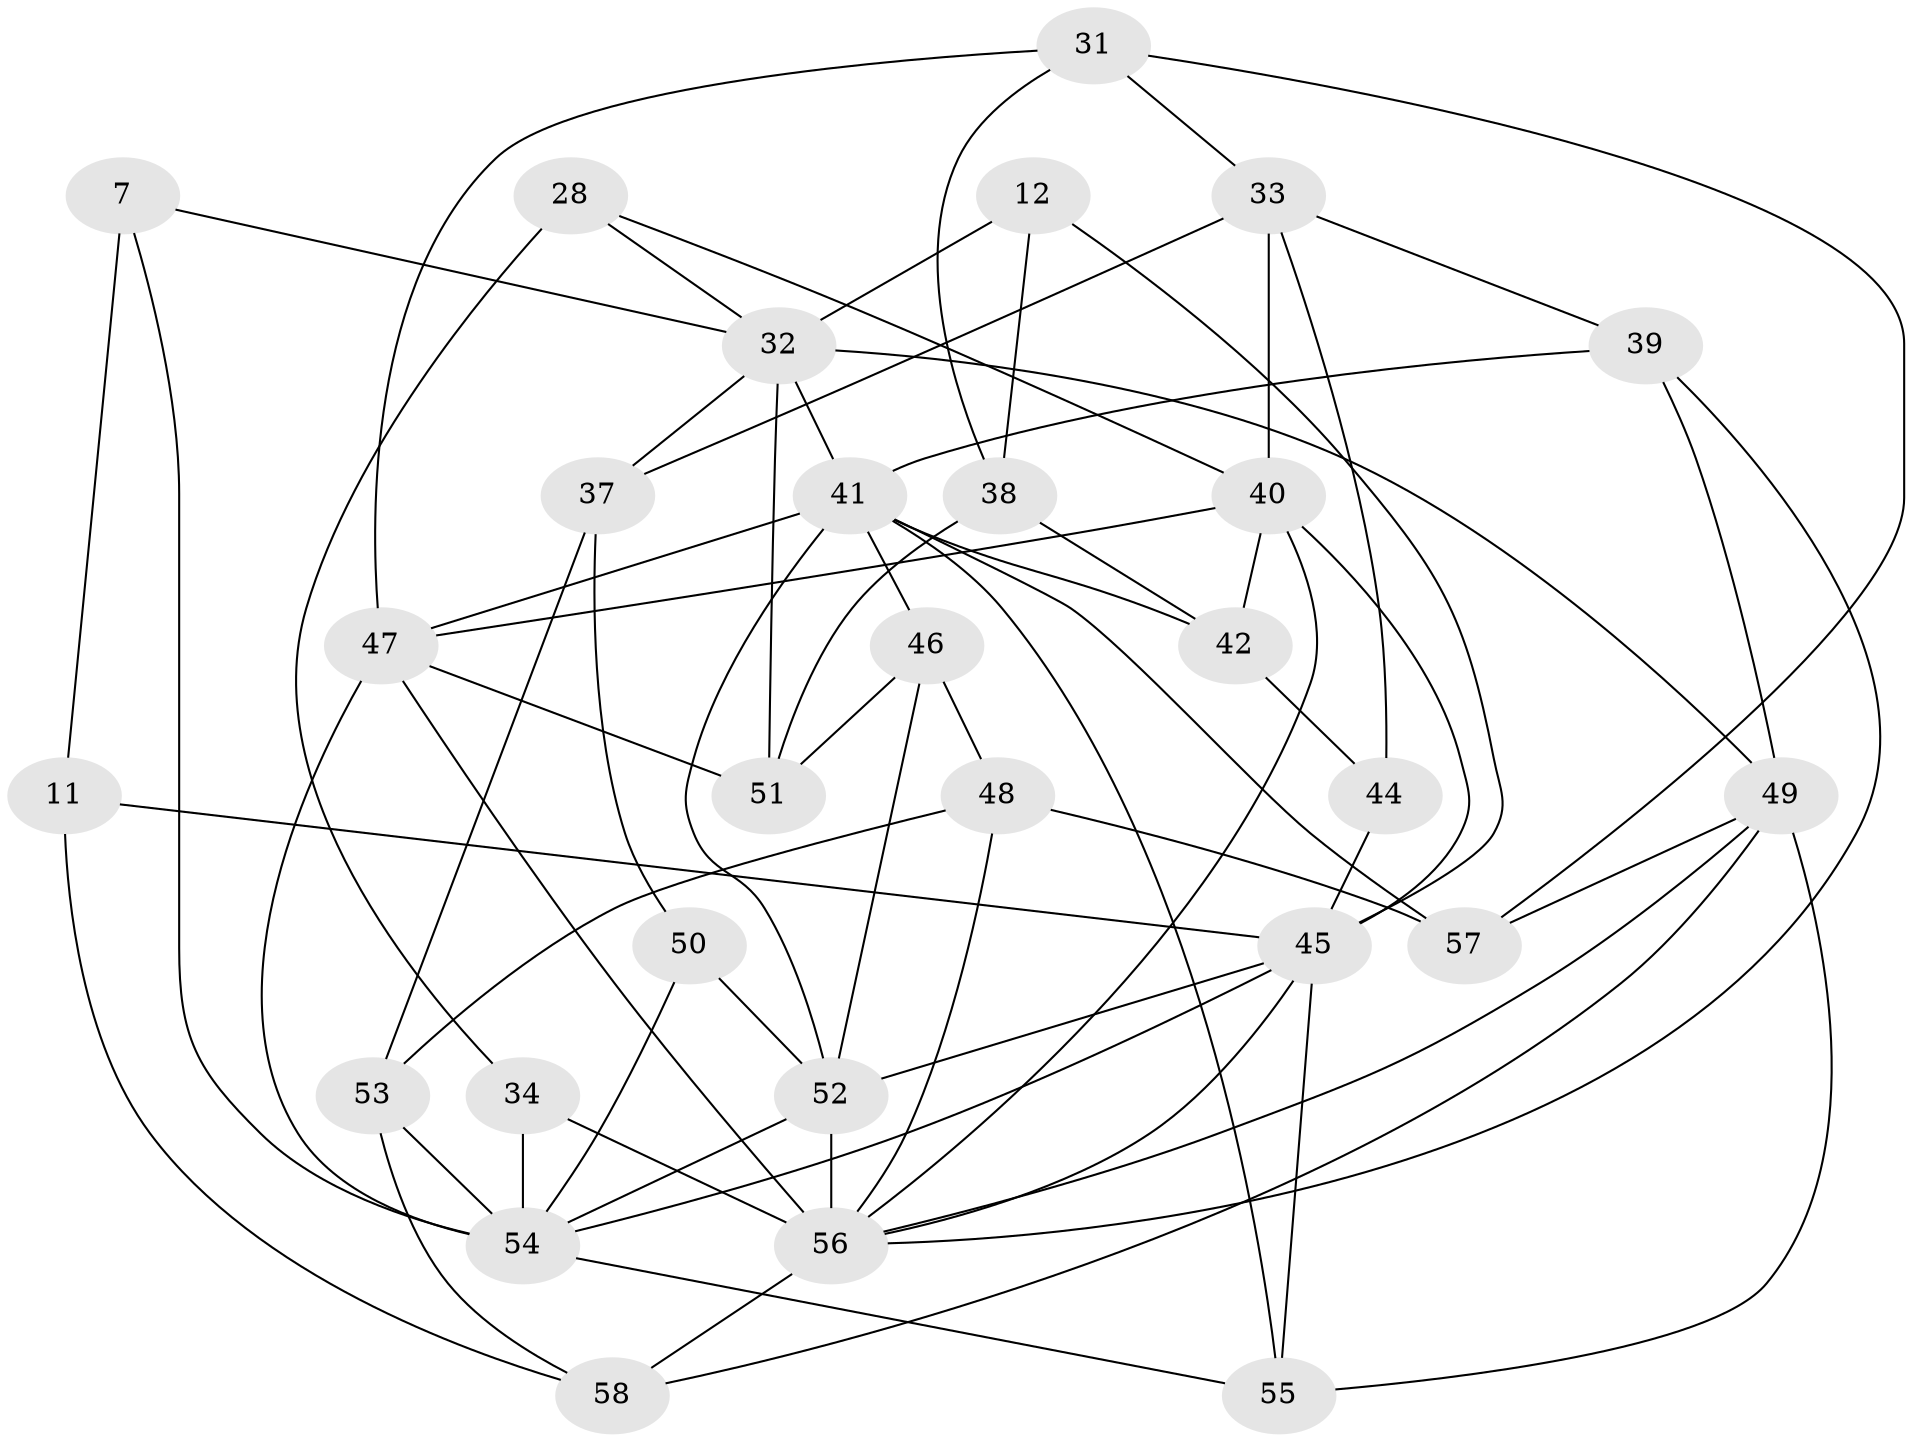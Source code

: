 // original degree distribution, {4: 1.0}
// Generated by graph-tools (version 1.1) at 2025/58/03/09/25 04:58:00]
// undirected, 29 vertices, 69 edges
graph export_dot {
graph [start="1"]
  node [color=gray90,style=filled];
  7;
  11 [super="+6"];
  12;
  28;
  31;
  32 [super="+19+16"];
  33 [super="+1"];
  34 [super="+10"];
  37;
  38;
  39;
  40 [super="+2+22"];
  41 [super="+13+23+29"];
  42;
  44;
  45 [super="+4+43"];
  46;
  47 [super="+26"];
  48;
  49 [super="+30"];
  50;
  51 [super="+24"];
  52 [super="+9"];
  53;
  54 [super="+27+35"];
  55;
  56 [super="+25+36"];
  57;
  58;
  7 -- 54;
  7 -- 11 [weight=2];
  7 -- 32;
  11 -- 45 [weight=3];
  11 -- 58;
  12 -- 45;
  12 -- 38;
  12 -- 32 [weight=2];
  28 -- 32;
  28 -- 34 [weight=2];
  28 -- 40;
  31 -- 38;
  31 -- 57;
  31 -- 33;
  31 -- 47;
  32 -- 37;
  32 -- 51 [weight=2];
  32 -- 41 [weight=2];
  32 -- 49;
  33 -- 37;
  33 -- 39;
  33 -- 44;
  33 -- 40 [weight=2];
  34 -- 54 [weight=2];
  34 -- 56 [weight=2];
  37 -- 50;
  37 -- 53;
  38 -- 51;
  38 -- 42;
  39 -- 41;
  39 -- 56;
  39 -- 49;
  40 -- 42;
  40 -- 45 [weight=2];
  40 -- 47;
  40 -- 56;
  41 -- 47 [weight=2];
  41 -- 55;
  41 -- 57;
  41 -- 46;
  41 -- 42;
  41 -- 52;
  42 -- 44;
  44 -- 45 [weight=2];
  45 -- 55;
  45 -- 56;
  45 -- 54;
  45 -- 52;
  46 -- 48;
  46 -- 52;
  46 -- 51;
  47 -- 54 [weight=2];
  47 -- 51 [weight=2];
  47 -- 56 [weight=2];
  48 -- 56;
  48 -- 57;
  48 -- 53;
  49 -- 57;
  49 -- 55;
  49 -- 56;
  49 -- 58;
  50 -- 54;
  50 -- 52 [weight=2];
  52 -- 54;
  52 -- 56 [weight=2];
  53 -- 58;
  53 -- 54;
  54 -- 55;
  56 -- 58;
}
